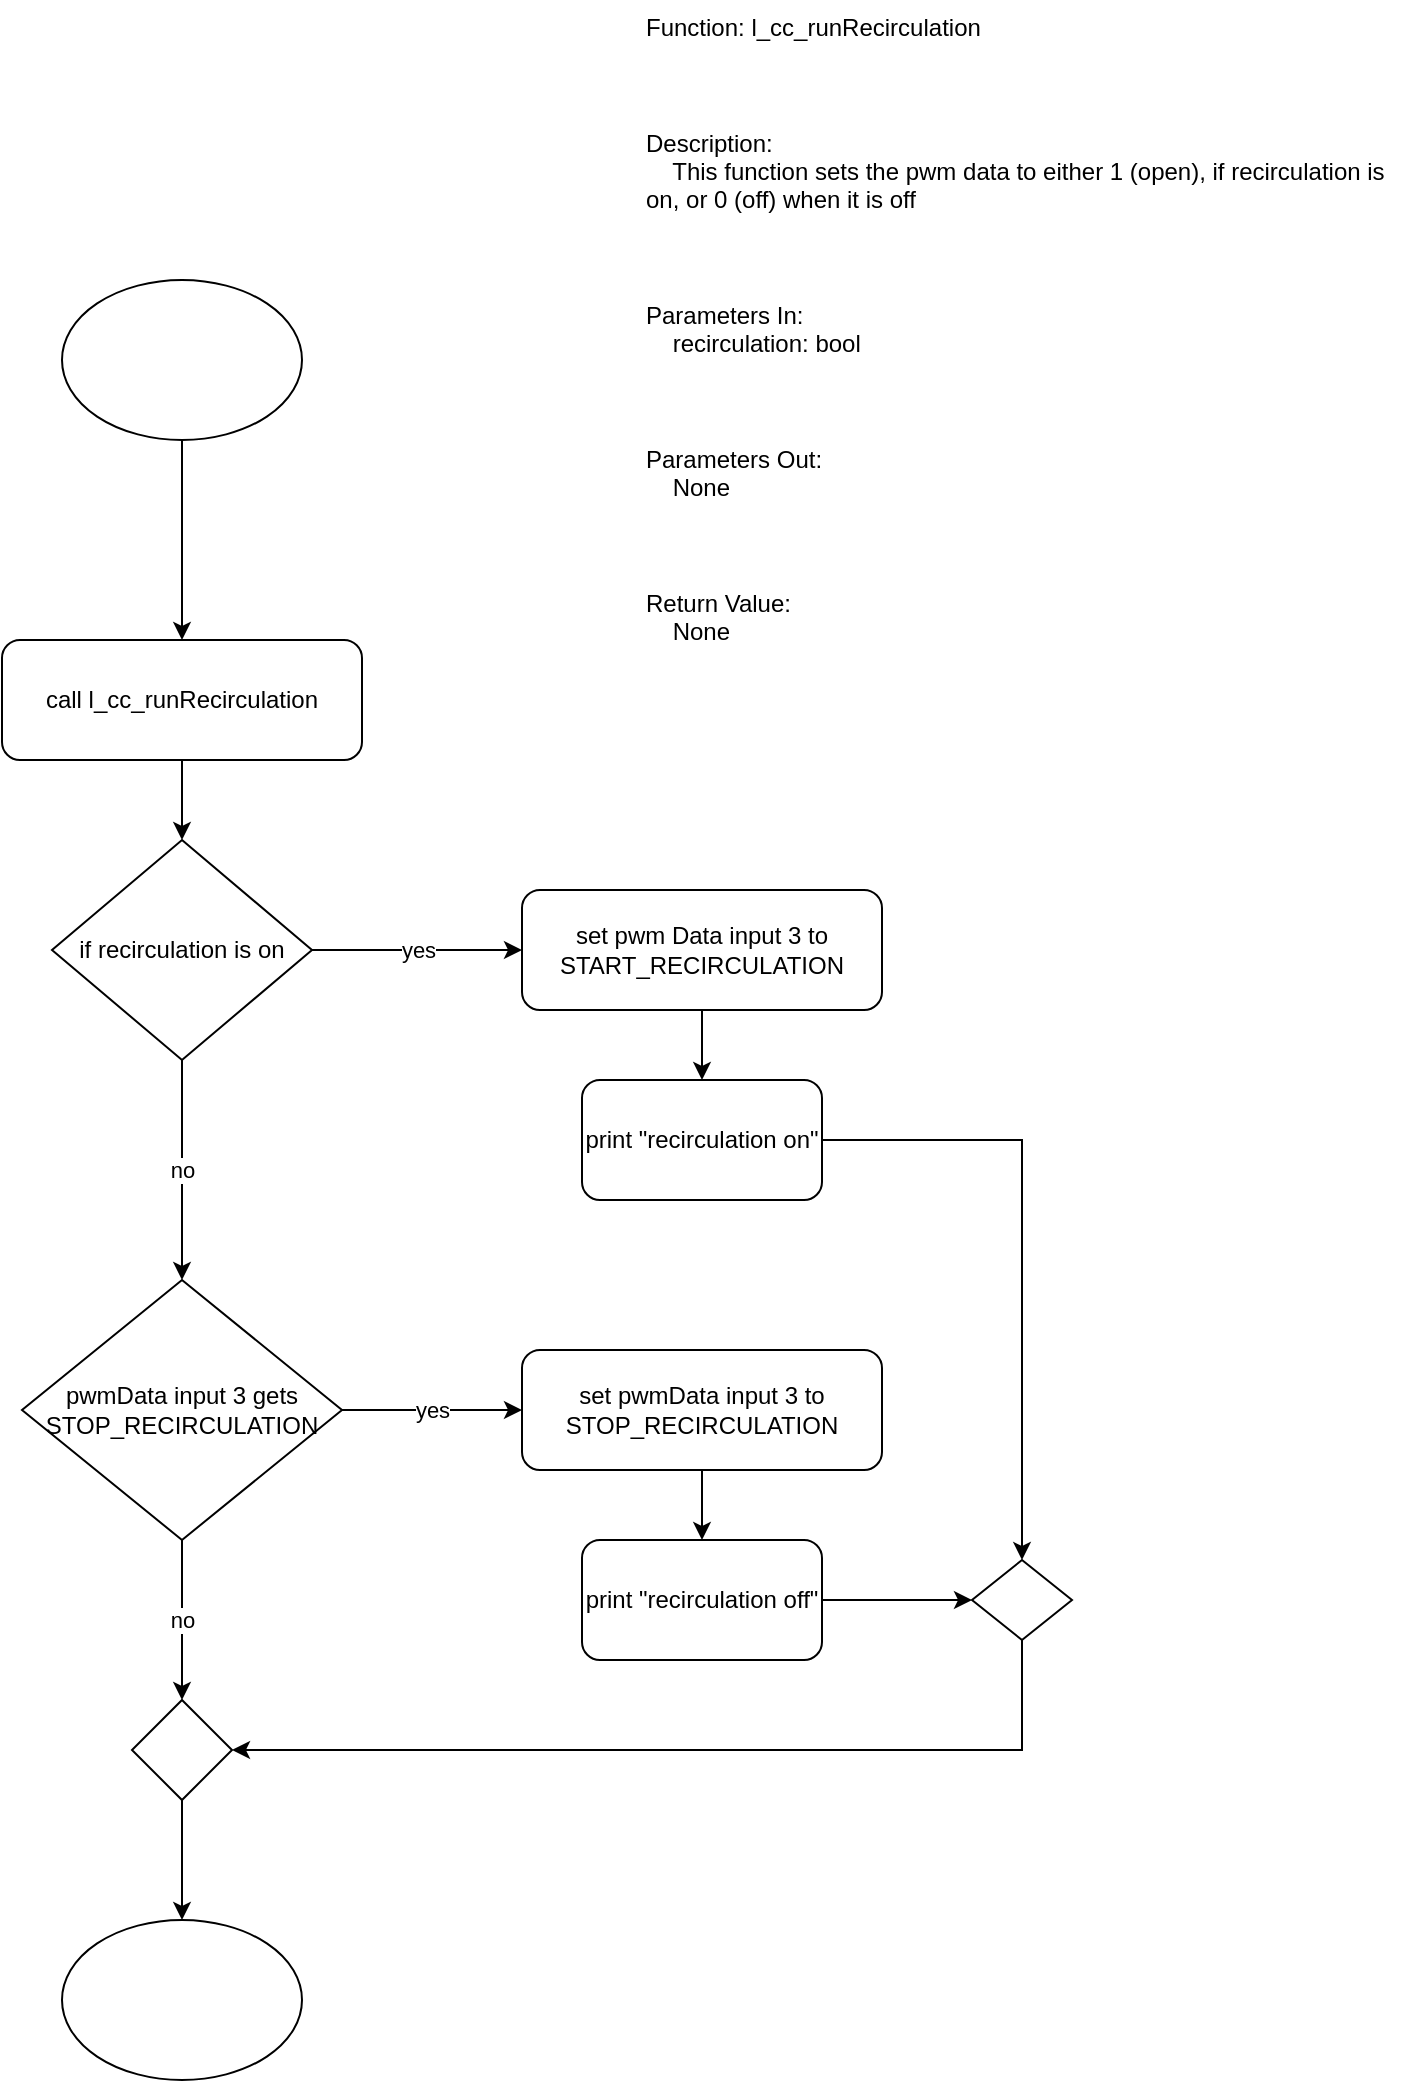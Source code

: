 <mxfile version="21.6.6" type="device">
  <diagram name="Page-1" id="LWM2rfk6ImQMaWN5cWCv">
    <mxGraphModel dx="1376" dy="768" grid="1" gridSize="10" guides="1" tooltips="1" connect="1" arrows="1" fold="1" page="1" pageScale="1" pageWidth="850" pageHeight="1100" background="#ffffff" math="0" shadow="0">
      <root>
        <mxCell id="0" />
        <mxCell id="1" parent="0" />
        <mxCell id="LlFreaWX4vf09kDM4j5F-1" value="Function: l_cc_runRecirculation&#xa;&#xa;&#xa;&#xa;Description:&#xa;    This function sets the pwm data to either 1 (open), if recirculation is on, or 0 (off) when it is off&#xa;&#xa;&#xa;&#xa;Parameters In:&#xa;    recirculation: bool&#xa;&#xa;&#xa;&#xa;Parameters Out:&#xa;    None&#xa;&#xa;&#xa;&#xa;Return Value:&#xa;    None" style="text;whiteSpace=wrap;labelBackgroundColor=none;" vertex="1" parent="1">
          <mxGeometry x="460" y="10" width="380" height="440" as="geometry" />
        </mxCell>
        <mxCell id="LlFreaWX4vf09kDM4j5F-3" style="edgeStyle=orthogonalEdgeStyle;rounded=0;orthogonalLoop=1;jettySize=auto;html=1;" edge="1" parent="1" source="LlFreaWX4vf09kDM4j5F-2" target="LlFreaWX4vf09kDM4j5F-4">
          <mxGeometry relative="1" as="geometry">
            <mxPoint x="230" y="370" as="targetPoint" />
          </mxGeometry>
        </mxCell>
        <mxCell id="LlFreaWX4vf09kDM4j5F-2" value="" style="ellipse;whiteSpace=wrap;html=1;" vertex="1" parent="1">
          <mxGeometry x="170" y="150" width="120" height="80" as="geometry" />
        </mxCell>
        <mxCell id="LlFreaWX4vf09kDM4j5F-5" style="edgeStyle=orthogonalEdgeStyle;rounded=0;orthogonalLoop=1;jettySize=auto;html=1;" edge="1" parent="1" source="LlFreaWX4vf09kDM4j5F-4" target="LlFreaWX4vf09kDM4j5F-6">
          <mxGeometry relative="1" as="geometry">
            <mxPoint x="230" y="470" as="targetPoint" />
          </mxGeometry>
        </mxCell>
        <mxCell id="LlFreaWX4vf09kDM4j5F-4" value="call&amp;nbsp;l_cc_runRecirculation" style="rounded=1;whiteSpace=wrap;html=1;" vertex="1" parent="1">
          <mxGeometry x="140" y="330" width="180" height="60" as="geometry" />
        </mxCell>
        <mxCell id="LlFreaWX4vf09kDM4j5F-7" value="yes" style="edgeStyle=orthogonalEdgeStyle;rounded=0;orthogonalLoop=1;jettySize=auto;html=1;" edge="1" parent="1" source="LlFreaWX4vf09kDM4j5F-6" target="LlFreaWX4vf09kDM4j5F-8">
          <mxGeometry relative="1" as="geometry">
            <mxPoint x="390" y="485" as="targetPoint" />
          </mxGeometry>
        </mxCell>
        <mxCell id="LlFreaWX4vf09kDM4j5F-11" value="no" style="edgeStyle=orthogonalEdgeStyle;rounded=0;orthogonalLoop=1;jettySize=auto;html=1;" edge="1" parent="1" source="LlFreaWX4vf09kDM4j5F-6" target="LlFreaWX4vf09kDM4j5F-12">
          <mxGeometry relative="1" as="geometry">
            <mxPoint x="240" y="670" as="targetPoint" />
          </mxGeometry>
        </mxCell>
        <mxCell id="LlFreaWX4vf09kDM4j5F-6" value="if recirculation is on" style="rhombus;whiteSpace=wrap;html=1;" vertex="1" parent="1">
          <mxGeometry x="165" y="430" width="130" height="110" as="geometry" />
        </mxCell>
        <mxCell id="LlFreaWX4vf09kDM4j5F-9" style="edgeStyle=orthogonalEdgeStyle;rounded=0;orthogonalLoop=1;jettySize=auto;html=1;" edge="1" parent="1" source="LlFreaWX4vf09kDM4j5F-8" target="LlFreaWX4vf09kDM4j5F-10">
          <mxGeometry relative="1" as="geometry">
            <mxPoint x="490" y="560" as="targetPoint" />
          </mxGeometry>
        </mxCell>
        <mxCell id="LlFreaWX4vf09kDM4j5F-8" value="set pwm Data input 3 to START_RECIRCULATION" style="rounded=1;whiteSpace=wrap;html=1;" vertex="1" parent="1">
          <mxGeometry x="400" y="455" width="180" height="60" as="geometry" />
        </mxCell>
        <mxCell id="LlFreaWX4vf09kDM4j5F-19" style="edgeStyle=orthogonalEdgeStyle;rounded=0;orthogonalLoop=1;jettySize=auto;html=1;entryX=0.5;entryY=0;entryDx=0;entryDy=0;" edge="1" parent="1" source="LlFreaWX4vf09kDM4j5F-10" target="LlFreaWX4vf09kDM4j5F-21">
          <mxGeometry relative="1" as="geometry">
            <mxPoint x="650" y="770" as="targetPoint" />
          </mxGeometry>
        </mxCell>
        <mxCell id="LlFreaWX4vf09kDM4j5F-10" value="print &quot;recirculation on&quot;" style="rounded=1;whiteSpace=wrap;html=1;" vertex="1" parent="1">
          <mxGeometry x="430" y="550" width="120" height="60" as="geometry" />
        </mxCell>
        <mxCell id="LlFreaWX4vf09kDM4j5F-13" value="yes" style="edgeStyle=orthogonalEdgeStyle;rounded=0;orthogonalLoop=1;jettySize=auto;html=1;" edge="1" parent="1" source="LlFreaWX4vf09kDM4j5F-12" target="LlFreaWX4vf09kDM4j5F-14">
          <mxGeometry relative="1" as="geometry">
            <mxPoint x="420" y="715" as="targetPoint" />
          </mxGeometry>
        </mxCell>
        <mxCell id="LlFreaWX4vf09kDM4j5F-17" value="no" style="edgeStyle=orthogonalEdgeStyle;rounded=0;orthogonalLoop=1;jettySize=auto;html=1;exitX=0.5;exitY=1;exitDx=0;exitDy=0;" edge="1" parent="1" source="LlFreaWX4vf09kDM4j5F-12" target="LlFreaWX4vf09kDM4j5F-18">
          <mxGeometry relative="1" as="geometry">
            <mxPoint x="230" y="890" as="targetPoint" />
          </mxGeometry>
        </mxCell>
        <mxCell id="LlFreaWX4vf09kDM4j5F-12" value="pwmData input 3 gets STOP_RECIRCULATION" style="rhombus;whiteSpace=wrap;html=1;" vertex="1" parent="1">
          <mxGeometry x="150" y="650" width="160" height="130" as="geometry" />
        </mxCell>
        <mxCell id="LlFreaWX4vf09kDM4j5F-15" style="edgeStyle=orthogonalEdgeStyle;rounded=0;orthogonalLoop=1;jettySize=auto;html=1;" edge="1" parent="1" source="LlFreaWX4vf09kDM4j5F-14" target="LlFreaWX4vf09kDM4j5F-16">
          <mxGeometry relative="1" as="geometry">
            <mxPoint x="480" y="810" as="targetPoint" />
          </mxGeometry>
        </mxCell>
        <mxCell id="LlFreaWX4vf09kDM4j5F-14" value="set pwmData input 3 to STOP_RECIRCULATION" style="rounded=1;whiteSpace=wrap;html=1;" vertex="1" parent="1">
          <mxGeometry x="400" y="685" width="180" height="60" as="geometry" />
        </mxCell>
        <mxCell id="LlFreaWX4vf09kDM4j5F-20" style="edgeStyle=orthogonalEdgeStyle;rounded=0;orthogonalLoop=1;jettySize=auto;html=1;exitX=1;exitY=0.5;exitDx=0;exitDy=0;" edge="1" parent="1" source="LlFreaWX4vf09kDM4j5F-16" target="LlFreaWX4vf09kDM4j5F-21">
          <mxGeometry relative="1" as="geometry">
            <mxPoint x="610" y="810" as="targetPoint" />
          </mxGeometry>
        </mxCell>
        <mxCell id="LlFreaWX4vf09kDM4j5F-16" value="print &quot;recirculation off&quot;" style="rounded=1;whiteSpace=wrap;html=1;" vertex="1" parent="1">
          <mxGeometry x="430" y="780" width="120" height="60" as="geometry" />
        </mxCell>
        <mxCell id="LlFreaWX4vf09kDM4j5F-23" style="edgeStyle=orthogonalEdgeStyle;rounded=0;orthogonalLoop=1;jettySize=auto;html=1;" edge="1" parent="1" source="LlFreaWX4vf09kDM4j5F-18" target="LlFreaWX4vf09kDM4j5F-24">
          <mxGeometry relative="1" as="geometry">
            <mxPoint x="240" y="950" as="targetPoint" />
          </mxGeometry>
        </mxCell>
        <mxCell id="LlFreaWX4vf09kDM4j5F-18" value="" style="rhombus;whiteSpace=wrap;html=1;" vertex="1" parent="1">
          <mxGeometry x="205" y="860" width="50" height="50" as="geometry" />
        </mxCell>
        <mxCell id="LlFreaWX4vf09kDM4j5F-22" style="edgeStyle=orthogonalEdgeStyle;rounded=0;orthogonalLoop=1;jettySize=auto;html=1;entryX=1;entryY=0.5;entryDx=0;entryDy=0;" edge="1" parent="1" source="LlFreaWX4vf09kDM4j5F-21" target="LlFreaWX4vf09kDM4j5F-18">
          <mxGeometry relative="1" as="geometry">
            <Array as="points">
              <mxPoint x="650" y="885" />
            </Array>
          </mxGeometry>
        </mxCell>
        <mxCell id="LlFreaWX4vf09kDM4j5F-21" value="" style="rhombus;whiteSpace=wrap;html=1;" vertex="1" parent="1">
          <mxGeometry x="625" y="790" width="50" height="40" as="geometry" />
        </mxCell>
        <mxCell id="LlFreaWX4vf09kDM4j5F-24" value="" style="ellipse;whiteSpace=wrap;html=1;" vertex="1" parent="1">
          <mxGeometry x="170" y="970" width="120" height="80" as="geometry" />
        </mxCell>
      </root>
    </mxGraphModel>
  </diagram>
</mxfile>
